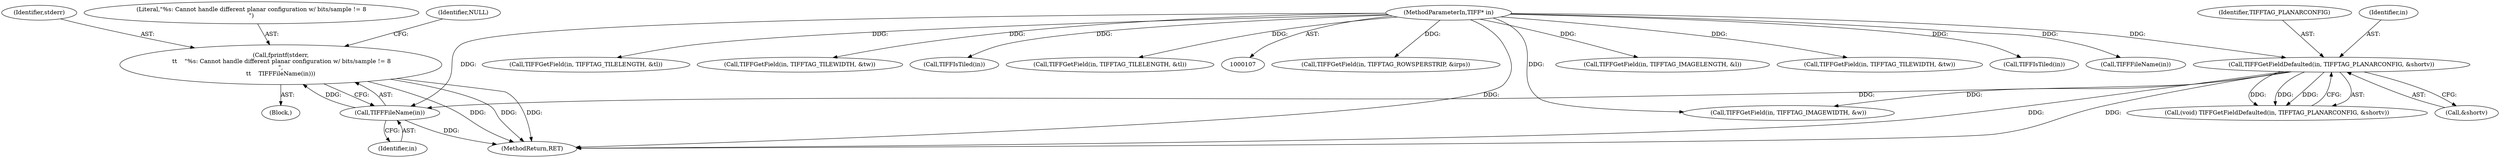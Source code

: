 digraph "0_libtiff_5c080298d59efa53264d7248bbe3a04660db6ef7_1@API" {
"1000139" [label="(Call,fprintf(stderr,\n \t\t    \"%s: Cannot handle different planar configuration w/ bits/sample != 8\n\",\n\t\t    TIFFFileName(in)))"];
"1000142" [label="(Call,TIFFFileName(in))"];
"1000121" [label="(Call,TIFFGetFieldDefaulted(in, TIFFTAG_PLANARCONFIG, &shortv))"];
"1000108" [label="(MethodParameterIn,TIFF* in)"];
"1000124" [label="(Call,&shortv)"];
"1000171" [label="(Call,TIFFGetField(in, TIFFTAG_ROWSPERSTRIP, &irps))"];
"1000141" [label="(Literal,\"%s: Cannot handle different planar configuration w/ bits/sample != 8\n\")"];
"1000121" [label="(Call,TIFFGetFieldDefaulted(in, TIFFTAG_PLANARCONFIG, &shortv))"];
"1000151" [label="(Call,TIFFGetField(in, TIFFTAG_IMAGELENGTH, &l))"];
"1000146" [label="(Call,TIFFGetField(in, TIFFTAG_IMAGEWIDTH, &w))"];
"1000202" [label="(Call,TIFFGetField(in, TIFFTAG_TILEWIDTH, &tw))"];
"1000122" [label="(Identifier,in)"];
"1000254" [label="(Call,TIFFIsTiled(in))"];
"1000192" [label="(Call,TIFFFileName(in))"];
"1000119" [label="(Call,(void) TIFFGetFieldDefaulted(in, TIFFTAG_PLANARCONFIG, &shortv))"];
"1000300" [label="(MethodReturn,RET)"];
"1000212" [label="(Call,TIFFGetField(in, TIFFTAG_TILELENGTH, &tl))"];
"1000231" [label="(Call,TIFFGetField(in, TIFFTAG_TILEWIDTH, &tw))"];
"1000139" [label="(Call,fprintf(stderr,\n \t\t    \"%s: Cannot handle different planar configuration w/ bits/sample != 8\n\",\n\t\t    TIFFFileName(in)))"];
"1000161" [label="(Call,TIFFIsTiled(in))"];
"1000143" [label="(Identifier,in)"];
"1000123" [label="(Identifier,TIFFTAG_PLANARCONFIG)"];
"1000138" [label="(Block,)"];
"1000145" [label="(Identifier,NULL)"];
"1000140" [label="(Identifier,stderr)"];
"1000108" [label="(MethodParameterIn,TIFF* in)"];
"1000236" [label="(Call,TIFFGetField(in, TIFFTAG_TILELENGTH, &tl))"];
"1000142" [label="(Call,TIFFFileName(in))"];
"1000139" -> "1000138"  [label="AST: "];
"1000139" -> "1000142"  [label="CFG: "];
"1000140" -> "1000139"  [label="AST: "];
"1000141" -> "1000139"  [label="AST: "];
"1000142" -> "1000139"  [label="AST: "];
"1000145" -> "1000139"  [label="CFG: "];
"1000139" -> "1000300"  [label="DDG: "];
"1000139" -> "1000300"  [label="DDG: "];
"1000139" -> "1000300"  [label="DDG: "];
"1000142" -> "1000139"  [label="DDG: "];
"1000142" -> "1000143"  [label="CFG: "];
"1000143" -> "1000142"  [label="AST: "];
"1000142" -> "1000300"  [label="DDG: "];
"1000121" -> "1000142"  [label="DDG: "];
"1000108" -> "1000142"  [label="DDG: "];
"1000121" -> "1000119"  [label="AST: "];
"1000121" -> "1000124"  [label="CFG: "];
"1000122" -> "1000121"  [label="AST: "];
"1000123" -> "1000121"  [label="AST: "];
"1000124" -> "1000121"  [label="AST: "];
"1000119" -> "1000121"  [label="CFG: "];
"1000121" -> "1000300"  [label="DDG: "];
"1000121" -> "1000300"  [label="DDG: "];
"1000121" -> "1000119"  [label="DDG: "];
"1000121" -> "1000119"  [label="DDG: "];
"1000121" -> "1000119"  [label="DDG: "];
"1000108" -> "1000121"  [label="DDG: "];
"1000121" -> "1000146"  [label="DDG: "];
"1000108" -> "1000107"  [label="AST: "];
"1000108" -> "1000300"  [label="DDG: "];
"1000108" -> "1000146"  [label="DDG: "];
"1000108" -> "1000151"  [label="DDG: "];
"1000108" -> "1000161"  [label="DDG: "];
"1000108" -> "1000171"  [label="DDG: "];
"1000108" -> "1000192"  [label="DDG: "];
"1000108" -> "1000202"  [label="DDG: "];
"1000108" -> "1000212"  [label="DDG: "];
"1000108" -> "1000231"  [label="DDG: "];
"1000108" -> "1000236"  [label="DDG: "];
"1000108" -> "1000254"  [label="DDG: "];
}
